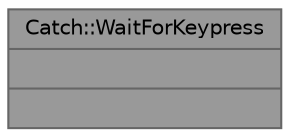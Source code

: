 digraph "Catch::WaitForKeypress"
{
 // LATEX_PDF_SIZE
  bgcolor="transparent";
  edge [fontname=Helvetica,fontsize=10,labelfontname=Helvetica,labelfontsize=10];
  node [fontname=Helvetica,fontsize=10,shape=box,height=0.2,width=0.4];
  Node1 [shape=record,label="{Catch::WaitForKeypress\n||}",height=0.2,width=0.4,color="gray40", fillcolor="grey60", style="filled", fontcolor="black",tooltip=" "];
}
